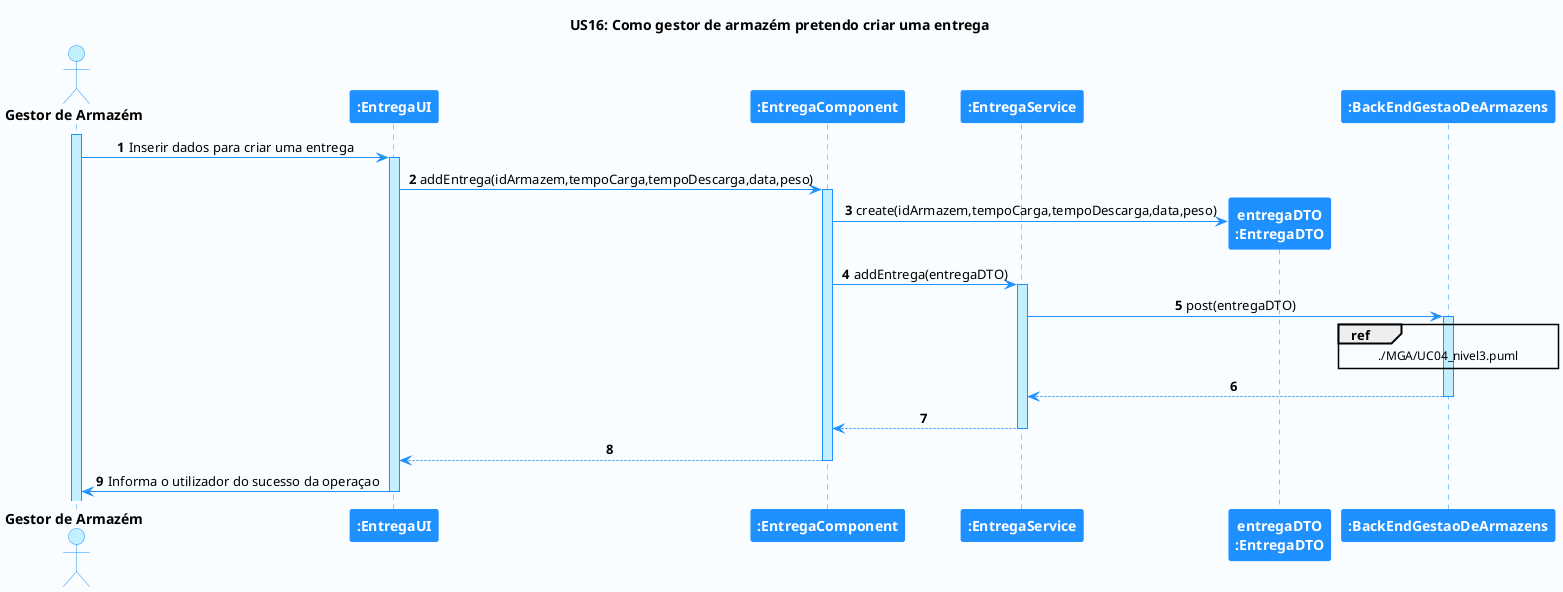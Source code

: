 @startuml hello

'-Style----------------------------------------------------------------------------------------------------------------

autonumber

skinparam DefaultTextAlignment center

skinparam BackgroundColor #fafdff

skinparam sequence {
    LifeLineBorderColor DodgerBlue
    LifeLineBackgroundColor APPLICATION

    ActorBackgroundColor APPLICATION
    ActorBorderColor DodgerBlue

    BackgroundColor #FFFFFF
    ArrowColor DodgerBlue
    BorderColor DodgerBlue

    ParticipantBackgroundColor DodgerBlue
    ParticipantFontColor #FFFFFF
    ParticipantBorderColor DodgerBlue

    GroupBorderColor #082642
    GroupBackgroundColor APPLICATION
}

skinparam note {
    LifeLineBorderColor DodgerBlue
    LifeLineBackgroundColor APPLICATION

    ActorBackgroundColor APPLICATION
    ActorBorderColor DodgerBlue

    BackgroundColor #FFFFFF
    ArrowColor DodgerBlue
    BorderColor DodgerBlue

    ParticipantBackgroundColor DodgerBlue
    ParticipantFontColor #FFFFFF
    ParticipantBorderColor DodgerBlue

    GroupBorderColor #082642
    GroupBackgroundColor APPLICATION
}

'-Title----------------------------------------------------------------------------------------------------------------

title US16: Como gestor de armazém pretendo criar uma entrega

'-Actors/Participants--------------------------------------------------------------------------------------------------

actor "<b>Gestor de Armazém" as A
participant "<b>:EntregaUI" as CU
participant "<b>:EntregaComponent" as CC
participant "<b>:EntregaService" as CS
participant "<b>entregaDTO\n<b>:EntregaDTO" as CD
participant "<b>:BackEndGestaoDeArmazens" as AL


'-Associations---------------------------------------------------------------------------------------------------------

activate A

A -> CU: Inserir dados para criar uma entrega
activate CU
CU -> CC: addEntrega(idArmazem,tempoCarga,tempoDescarga,data,peso)
activate CC
CC -> CD** : create(idArmazem,tempoCarga,tempoDescarga,data,peso)
CC -> CS : addEntrega(entregaDTO)
activate CS
CS -> AL : post(entregaDTO)

ref over AL
 ./MGA/UC04_nivel3.puml
end ref
activate AL
AL --> CS
deactivate AL
CS --> CC
deactivate CS
CC --> CU
deactivate CC
deactivate CS
CU -> A: Informa o utilizador do sucesso da operaçao
deactivate AL
deactivate CU

'----------------------------------------------------------------------------------------------------------------------

@enduml